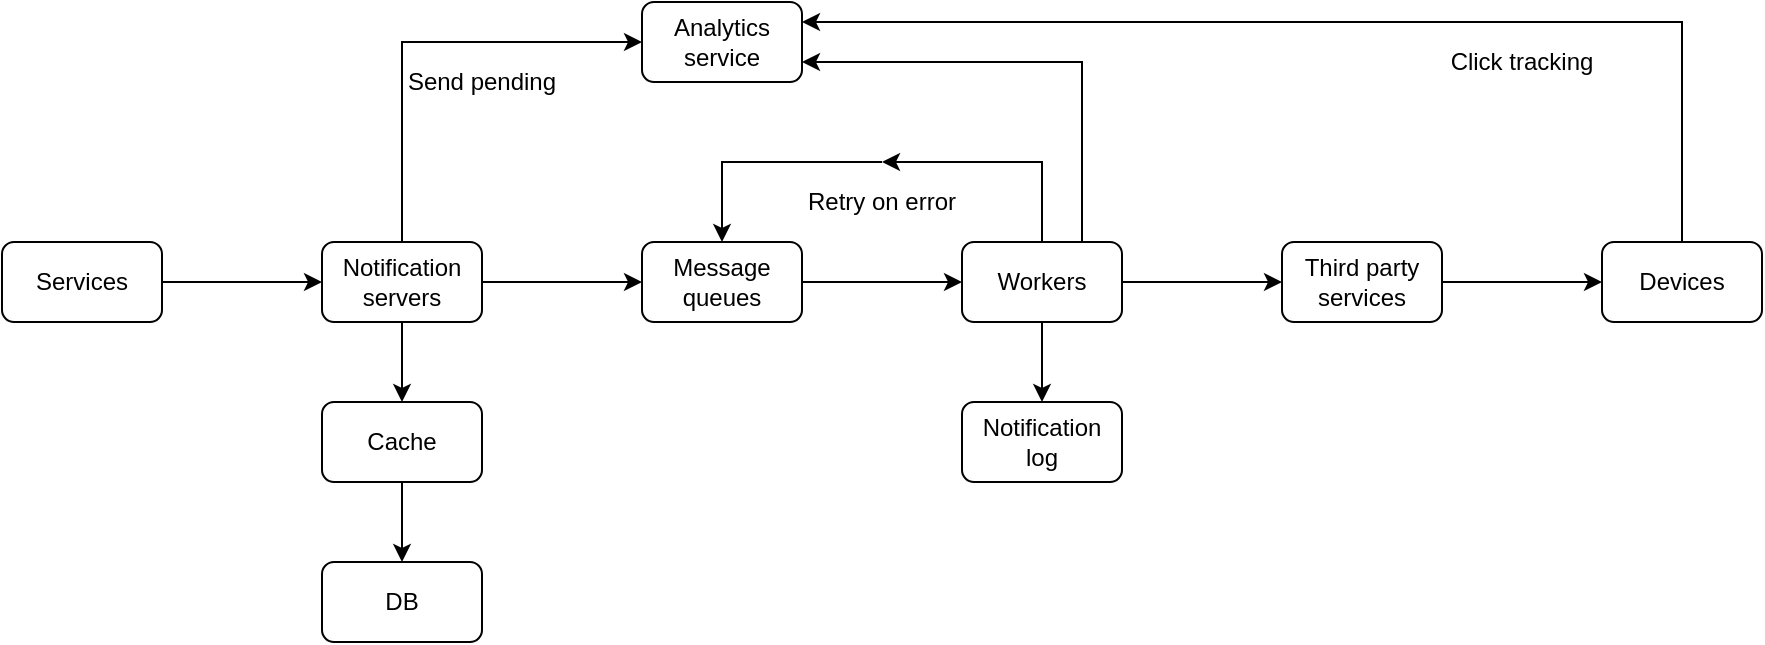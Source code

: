 <mxfile version="24.5.2" type="device">
  <diagram id="5XK8QlfNFUtluHXEVsSS" name="Page-1">
    <mxGraphModel dx="882" dy="578" grid="1" gridSize="10" guides="1" tooltips="1" connect="1" arrows="1" fold="1" page="1" pageScale="1" pageWidth="850" pageHeight="1100" math="0" shadow="0">
      <root>
        <mxCell id="0" />
        <mxCell id="1" parent="0" />
        <mxCell id="zerk3sANQ7iGWGBt3IxB-22" style="edgeStyle=orthogonalEdgeStyle;rounded=0;orthogonalLoop=1;jettySize=auto;html=1;exitX=1;exitY=0.5;exitDx=0;exitDy=0;entryX=0;entryY=0.5;entryDx=0;entryDy=0;" parent="1" source="zerk3sANQ7iGWGBt3IxB-1" target="zerk3sANQ7iGWGBt3IxB-2" edge="1">
          <mxGeometry relative="1" as="geometry" />
        </mxCell>
        <mxCell id="zerk3sANQ7iGWGBt3IxB-1" value="Services" style="rounded=1;whiteSpace=wrap;html=1;" parent="1" vertex="1">
          <mxGeometry x="40" y="160" width="80" height="40" as="geometry" />
        </mxCell>
        <mxCell id="zerk3sANQ7iGWGBt3IxB-23" style="edgeStyle=orthogonalEdgeStyle;rounded=0;orthogonalLoop=1;jettySize=auto;html=1;exitX=0.5;exitY=1;exitDx=0;exitDy=0;entryX=0.5;entryY=0;entryDx=0;entryDy=0;" parent="1" source="zerk3sANQ7iGWGBt3IxB-2" target="zerk3sANQ7iGWGBt3IxB-19" edge="1">
          <mxGeometry relative="1" as="geometry" />
        </mxCell>
        <mxCell id="ulg7wdCnO31NVUncXibf-1" style="edgeStyle=orthogonalEdgeStyle;rounded=0;orthogonalLoop=1;jettySize=auto;html=1;exitX=1;exitY=0.5;exitDx=0;exitDy=0;entryX=0;entryY=0.5;entryDx=0;entryDy=0;" edge="1" parent="1" source="zerk3sANQ7iGWGBt3IxB-2" target="zerk3sANQ7iGWGBt3IxB-3">
          <mxGeometry relative="1" as="geometry" />
        </mxCell>
        <mxCell id="ulg7wdCnO31NVUncXibf-3" style="edgeStyle=orthogonalEdgeStyle;rounded=0;orthogonalLoop=1;jettySize=auto;html=1;exitX=0.5;exitY=0;exitDx=0;exitDy=0;entryX=0;entryY=0.5;entryDx=0;entryDy=0;" edge="1" parent="1" source="zerk3sANQ7iGWGBt3IxB-2" target="ulg7wdCnO31NVUncXibf-2">
          <mxGeometry relative="1" as="geometry" />
        </mxCell>
        <mxCell id="zerk3sANQ7iGWGBt3IxB-2" value="Notification servers" style="rounded=1;whiteSpace=wrap;html=1;" parent="1" vertex="1">
          <mxGeometry x="200" y="160" width="80" height="40" as="geometry" />
        </mxCell>
        <mxCell id="zerk3sANQ7iGWGBt3IxB-30" style="edgeStyle=orthogonalEdgeStyle;rounded=0;orthogonalLoop=1;jettySize=auto;html=1;exitX=1;exitY=0.5;exitDx=0;exitDy=0;entryX=0;entryY=0.5;entryDx=0;entryDy=0;" parent="1" source="zerk3sANQ7iGWGBt3IxB-3" target="zerk3sANQ7iGWGBt3IxB-7" edge="1">
          <mxGeometry relative="1" as="geometry" />
        </mxCell>
        <mxCell id="zerk3sANQ7iGWGBt3IxB-3" value="Message queues" style="rounded=1;whiteSpace=wrap;html=1;" parent="1" vertex="1">
          <mxGeometry x="360" y="160" width="80" height="40" as="geometry" />
        </mxCell>
        <mxCell id="EuERgRADjMJ2CsPJKlqU-2" style="edgeStyle=orthogonalEdgeStyle;rounded=0;orthogonalLoop=1;jettySize=auto;html=1;exitX=1;exitY=0.5;exitDx=0;exitDy=0;entryX=0;entryY=0.5;entryDx=0;entryDy=0;" parent="1" source="zerk3sANQ7iGWGBt3IxB-7" target="zerk3sANQ7iGWGBt3IxB-15" edge="1">
          <mxGeometry relative="1" as="geometry" />
        </mxCell>
        <mxCell id="ulg7wdCnO31NVUncXibf-4" style="edgeStyle=orthogonalEdgeStyle;rounded=0;orthogonalLoop=1;jettySize=auto;html=1;exitX=0.75;exitY=0;exitDx=0;exitDy=0;entryX=1;entryY=0.75;entryDx=0;entryDy=0;" edge="1" parent="1" source="zerk3sANQ7iGWGBt3IxB-7" target="ulg7wdCnO31NVUncXibf-2">
          <mxGeometry relative="1" as="geometry" />
        </mxCell>
        <mxCell id="ulg7wdCnO31NVUncXibf-6" style="edgeStyle=orthogonalEdgeStyle;rounded=0;orthogonalLoop=1;jettySize=auto;html=1;exitX=0.5;exitY=0;exitDx=0;exitDy=0;entryX=0.5;entryY=0;entryDx=0;entryDy=0;" edge="1" parent="1" source="ulg7wdCnO31NVUncXibf-11" target="zerk3sANQ7iGWGBt3IxB-3">
          <mxGeometry relative="1" as="geometry">
            <Array as="points">
              <mxPoint x="400" y="120" />
            </Array>
          </mxGeometry>
        </mxCell>
        <mxCell id="ulg7wdCnO31NVUncXibf-9" style="edgeStyle=orthogonalEdgeStyle;rounded=0;orthogonalLoop=1;jettySize=auto;html=1;exitX=0.5;exitY=1;exitDx=0;exitDy=0;entryX=0.5;entryY=0;entryDx=0;entryDy=0;" edge="1" parent="1" source="zerk3sANQ7iGWGBt3IxB-7" target="ulg7wdCnO31NVUncXibf-7">
          <mxGeometry relative="1" as="geometry" />
        </mxCell>
        <mxCell id="zerk3sANQ7iGWGBt3IxB-7" value="Workers" style="rounded=1;whiteSpace=wrap;html=1;" parent="1" vertex="1">
          <mxGeometry x="520" y="160" width="80" height="40" as="geometry" />
        </mxCell>
        <mxCell id="ulg7wdCnO31NVUncXibf-5" style="edgeStyle=orthogonalEdgeStyle;rounded=0;orthogonalLoop=1;jettySize=auto;html=1;exitX=0.5;exitY=0;exitDx=0;exitDy=0;entryX=1;entryY=0.25;entryDx=0;entryDy=0;" edge="1" parent="1" source="zerk3sANQ7iGWGBt3IxB-11" target="ulg7wdCnO31NVUncXibf-2">
          <mxGeometry relative="1" as="geometry" />
        </mxCell>
        <mxCell id="zerk3sANQ7iGWGBt3IxB-11" value="Devices" style="rounded=1;whiteSpace=wrap;html=1;" parent="1" vertex="1">
          <mxGeometry x="840" y="160" width="80" height="40" as="geometry" />
        </mxCell>
        <mxCell id="zerk3sANQ7iGWGBt3IxB-33" style="edgeStyle=orthogonalEdgeStyle;rounded=0;orthogonalLoop=1;jettySize=auto;html=1;exitX=1;exitY=0.5;exitDx=0;exitDy=0;entryX=0;entryY=0.5;entryDx=0;entryDy=0;" parent="1" source="zerk3sANQ7iGWGBt3IxB-15" target="zerk3sANQ7iGWGBt3IxB-11" edge="1">
          <mxGeometry relative="1" as="geometry" />
        </mxCell>
        <mxCell id="zerk3sANQ7iGWGBt3IxB-15" value="Third party services" style="rounded=1;whiteSpace=wrap;html=1;" parent="1" vertex="1">
          <mxGeometry x="680" y="160" width="80" height="40" as="geometry" />
        </mxCell>
        <mxCell id="zerk3sANQ7iGWGBt3IxB-24" style="edgeStyle=orthogonalEdgeStyle;rounded=0;orthogonalLoop=1;jettySize=auto;html=1;exitX=0.5;exitY=1;exitDx=0;exitDy=0;entryX=0.5;entryY=0;entryDx=0;entryDy=0;" parent="1" source="zerk3sANQ7iGWGBt3IxB-19" target="zerk3sANQ7iGWGBt3IxB-20" edge="1">
          <mxGeometry relative="1" as="geometry" />
        </mxCell>
        <mxCell id="zerk3sANQ7iGWGBt3IxB-19" value="Cache" style="rounded=1;whiteSpace=wrap;html=1;" parent="1" vertex="1">
          <mxGeometry x="200" y="240" width="80" height="40" as="geometry" />
        </mxCell>
        <mxCell id="zerk3sANQ7iGWGBt3IxB-20" value="DB" style="rounded=1;whiteSpace=wrap;html=1;" parent="1" vertex="1">
          <mxGeometry x="200" y="320" width="80" height="40" as="geometry" />
        </mxCell>
        <mxCell id="ulg7wdCnO31NVUncXibf-2" value="Analytics service" style="rounded=1;whiteSpace=wrap;html=1;" vertex="1" parent="1">
          <mxGeometry x="360" y="40" width="80" height="40" as="geometry" />
        </mxCell>
        <mxCell id="ulg7wdCnO31NVUncXibf-7" value="Notification log" style="rounded=1;whiteSpace=wrap;html=1;" vertex="1" parent="1">
          <mxGeometry x="520" y="240" width="80" height="40" as="geometry" />
        </mxCell>
        <mxCell id="ulg7wdCnO31NVUncXibf-10" value="" style="edgeStyle=orthogonalEdgeStyle;rounded=0;orthogonalLoop=1;jettySize=auto;html=1;exitX=0.5;exitY=0;exitDx=0;exitDy=0;entryX=0.5;entryY=0;entryDx=0;entryDy=0;" edge="1" parent="1" source="zerk3sANQ7iGWGBt3IxB-7" target="ulg7wdCnO31NVUncXibf-11">
          <mxGeometry relative="1" as="geometry">
            <mxPoint x="560" y="160" as="sourcePoint" />
            <mxPoint x="400" y="160" as="targetPoint" />
            <Array as="points">
              <mxPoint x="560" y="120" />
            </Array>
          </mxGeometry>
        </mxCell>
        <mxCell id="ulg7wdCnO31NVUncXibf-11" value="Retry on error" style="text;html=1;align=center;verticalAlign=middle;whiteSpace=wrap;rounded=0;" vertex="1" parent="1">
          <mxGeometry x="440" y="120" width="80" height="40" as="geometry" />
        </mxCell>
        <mxCell id="ulg7wdCnO31NVUncXibf-12" value="Send pending" style="text;html=1;align=center;verticalAlign=middle;whiteSpace=wrap;rounded=0;" vertex="1" parent="1">
          <mxGeometry x="240" y="60" width="80" height="40" as="geometry" />
        </mxCell>
        <mxCell id="ulg7wdCnO31NVUncXibf-13" value="Click tracking" style="text;html=1;align=center;verticalAlign=middle;whiteSpace=wrap;rounded=0;" vertex="1" parent="1">
          <mxGeometry x="760" y="50" width="80" height="40" as="geometry" />
        </mxCell>
      </root>
    </mxGraphModel>
  </diagram>
</mxfile>
